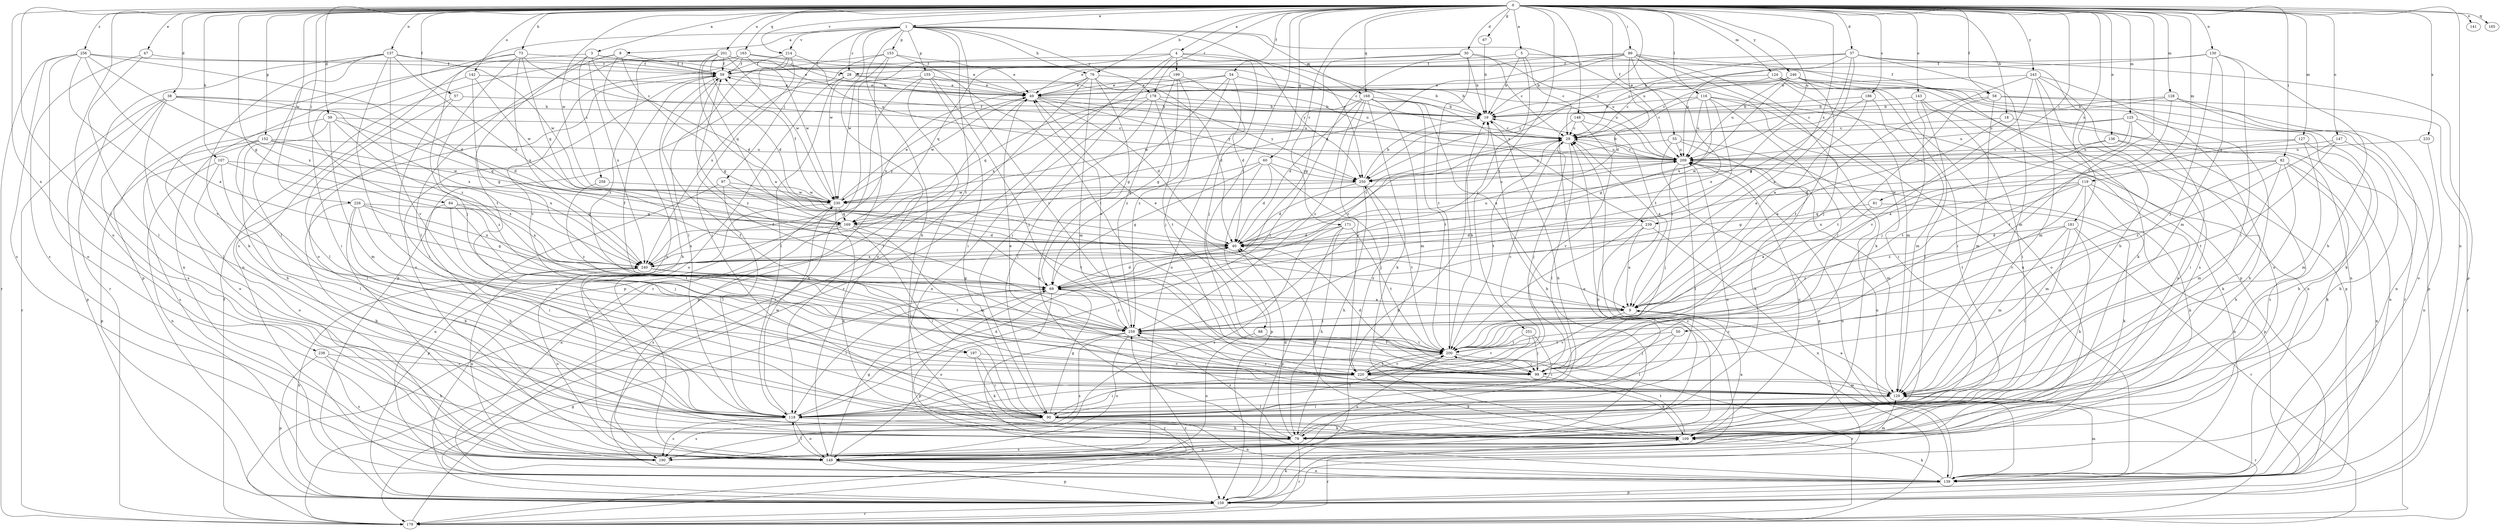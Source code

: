 strict digraph  {
0;
1;
3;
4;
5;
8;
9;
18;
19;
28;
29;
30;
37;
38;
39;
40;
47;
49;
50;
54;
55;
57;
58;
59;
60;
67;
69;
73;
76;
79;
81;
82;
84;
88;
89;
90;
97;
99;
107;
109;
116;
118;
119;
124;
125;
127;
128;
129;
130;
136;
137;
139;
141;
142;
143;
147;
148;
149;
152;
153;
155;
159;
163;
165;
168;
169;
171;
178;
179;
181;
186;
190;
197;
199;
200;
201;
209;
214;
220;
226;
230;
233;
238;
239;
240;
243;
246;
250;
251;
256;
258;
259;
0 -> 1  [label=a];
0 -> 3  [label=a];
0 -> 4  [label=a];
0 -> 5  [label=a];
0 -> 18  [label=b];
0 -> 30  [label=d];
0 -> 37  [label=d];
0 -> 38  [label=d];
0 -> 39  [label=d];
0 -> 47  [label=e];
0 -> 50  [label=f];
0 -> 54  [label=f];
0 -> 55  [label=f];
0 -> 57  [label=f];
0 -> 58  [label=f];
0 -> 60  [label=g];
0 -> 67  [label=g];
0 -> 69  [label=g];
0 -> 73  [label=h];
0 -> 76  [label=h];
0 -> 81  [label=i];
0 -> 82  [label=i];
0 -> 84  [label=i];
0 -> 88  [label=i];
0 -> 89  [label=i];
0 -> 107  [label=k];
0 -> 116  [label=l];
0 -> 118  [label=l];
0 -> 119  [label=m];
0 -> 124  [label=m];
0 -> 125  [label=m];
0 -> 127  [label=m];
0 -> 128  [label=m];
0 -> 130  [label=n];
0 -> 136  [label=n];
0 -> 137  [label=n];
0 -> 139  [label=n];
0 -> 141  [label=o];
0 -> 142  [label=o];
0 -> 143  [label=o];
0 -> 147  [label=o];
0 -> 148  [label=o];
0 -> 149  [label=o];
0 -> 152  [label=p];
0 -> 163  [label=q];
0 -> 165  [label=q];
0 -> 168  [label=q];
0 -> 171  [label=r];
0 -> 178  [label=r];
0 -> 181  [label=s];
0 -> 186  [label=s];
0 -> 201  [label=u];
0 -> 209  [label=u];
0 -> 214  [label=v];
0 -> 226  [label=w];
0 -> 230  [label=w];
0 -> 233  [label=x];
0 -> 238  [label=x];
0 -> 239  [label=x];
0 -> 243  [label=y];
0 -> 246  [label=y];
0 -> 250  [label=y];
0 -> 251  [label=z];
0 -> 256  [label=z];
1 -> 8  [label=a];
1 -> 28  [label=c];
1 -> 76  [label=h];
1 -> 79  [label=h];
1 -> 97  [label=j];
1 -> 153  [label=p];
1 -> 155  [label=p];
1 -> 168  [label=q];
1 -> 178  [label=r];
1 -> 190  [label=s];
1 -> 197  [label=t];
1 -> 209  [label=u];
1 -> 214  [label=v];
1 -> 220  [label=v];
1 -> 230  [label=w];
1 -> 250  [label=y];
3 -> 28  [label=c];
3 -> 40  [label=d];
3 -> 49  [label=e];
3 -> 159  [label=p];
3 -> 197  [label=t];
3 -> 258  [label=z];
4 -> 90  [label=i];
4 -> 99  [label=j];
4 -> 169  [label=q];
4 -> 179  [label=r];
4 -> 199  [label=t];
4 -> 230  [label=w];
4 -> 239  [label=x];
4 -> 250  [label=y];
5 -> 19  [label=b];
5 -> 28  [label=c];
5 -> 29  [label=c];
5 -> 58  [label=f];
5 -> 259  [label=z];
8 -> 59  [label=f];
8 -> 69  [label=g];
8 -> 118  [label=l];
8 -> 149  [label=o];
8 -> 240  [label=x];
9 -> 49  [label=e];
9 -> 220  [label=v];
9 -> 259  [label=z];
18 -> 9  [label=a];
18 -> 29  [label=c];
18 -> 139  [label=n];
19 -> 29  [label=c];
28 -> 19  [label=b];
28 -> 49  [label=e];
28 -> 118  [label=l];
28 -> 149  [label=o];
29 -> 59  [label=f];
29 -> 99  [label=j];
29 -> 118  [label=l];
29 -> 200  [label=t];
29 -> 209  [label=u];
30 -> 19  [label=b];
30 -> 29  [label=c];
30 -> 59  [label=f];
30 -> 69  [label=g];
30 -> 118  [label=l];
30 -> 200  [label=t];
30 -> 209  [label=u];
37 -> 9  [label=a];
37 -> 19  [label=b];
37 -> 59  [label=f];
37 -> 69  [label=g];
37 -> 79  [label=h];
37 -> 129  [label=m];
37 -> 159  [label=p];
37 -> 209  [label=u];
38 -> 19  [label=b];
38 -> 40  [label=d];
38 -> 118  [label=l];
38 -> 159  [label=p];
38 -> 179  [label=r];
38 -> 190  [label=s];
38 -> 240  [label=x];
39 -> 29  [label=c];
39 -> 79  [label=h];
39 -> 129  [label=m];
39 -> 149  [label=o];
39 -> 169  [label=q];
39 -> 259  [label=z];
40 -> 29  [label=c];
40 -> 209  [label=u];
40 -> 240  [label=x];
47 -> 59  [label=f];
47 -> 118  [label=l];
47 -> 190  [label=s];
49 -> 19  [label=b];
49 -> 40  [label=d];
49 -> 159  [label=p];
49 -> 209  [label=u];
49 -> 230  [label=w];
49 -> 250  [label=y];
50 -> 99  [label=j];
50 -> 118  [label=l];
50 -> 200  [label=t];
54 -> 49  [label=e];
54 -> 139  [label=n];
54 -> 149  [label=o];
54 -> 209  [label=u];
54 -> 240  [label=x];
54 -> 259  [label=z];
55 -> 79  [label=h];
55 -> 139  [label=n];
55 -> 159  [label=p];
55 -> 209  [label=u];
55 -> 250  [label=y];
57 -> 19  [label=b];
57 -> 90  [label=i];
57 -> 118  [label=l];
58 -> 19  [label=b];
58 -> 129  [label=m];
58 -> 139  [label=n];
58 -> 179  [label=r];
58 -> 200  [label=t];
59 -> 49  [label=e];
59 -> 79  [label=h];
59 -> 149  [label=o];
59 -> 259  [label=z];
60 -> 40  [label=d];
60 -> 69  [label=g];
60 -> 99  [label=j];
60 -> 159  [label=p];
60 -> 169  [label=q];
60 -> 250  [label=y];
67 -> 19  [label=b];
69 -> 9  [label=a];
69 -> 29  [label=c];
69 -> 40  [label=d];
69 -> 118  [label=l];
69 -> 149  [label=o];
69 -> 159  [label=p];
69 -> 259  [label=z];
73 -> 29  [label=c];
73 -> 59  [label=f];
73 -> 99  [label=j];
73 -> 139  [label=n];
73 -> 169  [label=q];
73 -> 240  [label=x];
73 -> 259  [label=z];
76 -> 19  [label=b];
76 -> 40  [label=d];
76 -> 49  [label=e];
76 -> 69  [label=g];
76 -> 129  [label=m];
76 -> 179  [label=r];
76 -> 240  [label=x];
79 -> 19  [label=b];
79 -> 40  [label=d];
79 -> 179  [label=r];
79 -> 190  [label=s];
79 -> 209  [label=u];
79 -> 259  [label=z];
81 -> 9  [label=a];
81 -> 109  [label=k];
81 -> 169  [label=q];
82 -> 69  [label=g];
82 -> 79  [label=h];
82 -> 109  [label=k];
82 -> 129  [label=m];
82 -> 139  [label=n];
82 -> 220  [label=v];
82 -> 250  [label=y];
84 -> 79  [label=h];
84 -> 99  [label=j];
84 -> 169  [label=q];
84 -> 200  [label=t];
84 -> 240  [label=x];
88 -> 149  [label=o];
88 -> 200  [label=t];
89 -> 19  [label=b];
89 -> 40  [label=d];
89 -> 49  [label=e];
89 -> 59  [label=f];
89 -> 99  [label=j];
89 -> 109  [label=k];
89 -> 139  [label=n];
89 -> 159  [label=p];
89 -> 169  [label=q];
89 -> 200  [label=t];
90 -> 69  [label=g];
90 -> 79  [label=h];
90 -> 139  [label=n];
90 -> 190  [label=s];
90 -> 200  [label=t];
97 -> 118  [label=l];
97 -> 139  [label=n];
97 -> 200  [label=t];
97 -> 230  [label=w];
99 -> 40  [label=d];
99 -> 59  [label=f];
99 -> 109  [label=k];
107 -> 118  [label=l];
107 -> 139  [label=n];
107 -> 149  [label=o];
107 -> 240  [label=x];
107 -> 250  [label=y];
109 -> 9  [label=a];
109 -> 40  [label=d];
109 -> 149  [label=o];
109 -> 179  [label=r];
109 -> 200  [label=t];
109 -> 209  [label=u];
116 -> 19  [label=b];
116 -> 29  [label=c];
116 -> 69  [label=g];
116 -> 90  [label=i];
116 -> 99  [label=j];
116 -> 139  [label=n];
116 -> 209  [label=u];
116 -> 259  [label=z];
118 -> 40  [label=d];
118 -> 109  [label=k];
118 -> 149  [label=o];
118 -> 190  [label=s];
118 -> 230  [label=w];
119 -> 109  [label=k];
119 -> 129  [label=m];
119 -> 139  [label=n];
119 -> 200  [label=t];
119 -> 230  [label=w];
119 -> 240  [label=x];
119 -> 259  [label=z];
124 -> 29  [label=c];
124 -> 49  [label=e];
124 -> 90  [label=i];
124 -> 129  [label=m];
124 -> 149  [label=o];
124 -> 159  [label=p];
125 -> 9  [label=a];
125 -> 29  [label=c];
125 -> 79  [label=h];
125 -> 90  [label=i];
125 -> 200  [label=t];
125 -> 209  [label=u];
127 -> 40  [label=d];
127 -> 79  [label=h];
127 -> 129  [label=m];
127 -> 209  [label=u];
128 -> 19  [label=b];
128 -> 29  [label=c];
128 -> 109  [label=k];
128 -> 149  [label=o];
128 -> 200  [label=t];
129 -> 9  [label=a];
129 -> 49  [label=e];
129 -> 59  [label=f];
129 -> 90  [label=i];
129 -> 118  [label=l];
129 -> 179  [label=r];
129 -> 259  [label=z];
130 -> 29  [label=c];
130 -> 59  [label=f];
130 -> 79  [label=h];
130 -> 90  [label=i];
130 -> 99  [label=j];
130 -> 129  [label=m];
136 -> 109  [label=k];
136 -> 190  [label=s];
136 -> 209  [label=u];
136 -> 230  [label=w];
137 -> 40  [label=d];
137 -> 59  [label=f];
137 -> 90  [label=i];
137 -> 109  [label=k];
137 -> 118  [label=l];
137 -> 179  [label=r];
137 -> 220  [label=v];
137 -> 230  [label=w];
139 -> 109  [label=k];
139 -> 129  [label=m];
139 -> 159  [label=p];
139 -> 209  [label=u];
142 -> 49  [label=e];
142 -> 69  [label=g];
142 -> 90  [label=i];
142 -> 230  [label=w];
143 -> 19  [label=b];
143 -> 90  [label=i];
143 -> 99  [label=j];
143 -> 118  [label=l];
143 -> 149  [label=o];
147 -> 79  [label=h];
147 -> 200  [label=t];
147 -> 209  [label=u];
147 -> 259  [label=z];
148 -> 9  [label=a];
148 -> 29  [label=c];
148 -> 149  [label=o];
148 -> 220  [label=v];
149 -> 69  [label=g];
149 -> 118  [label=l];
149 -> 129  [label=m];
149 -> 139  [label=n];
149 -> 159  [label=p];
152 -> 90  [label=i];
152 -> 159  [label=p];
152 -> 190  [label=s];
152 -> 209  [label=u];
152 -> 230  [label=w];
152 -> 240  [label=x];
153 -> 49  [label=e];
153 -> 59  [label=f];
153 -> 149  [label=o];
153 -> 179  [label=r];
153 -> 200  [label=t];
153 -> 240  [label=x];
155 -> 49  [label=e];
155 -> 90  [label=i];
155 -> 99  [label=j];
155 -> 118  [label=l];
155 -> 139  [label=n];
155 -> 159  [label=p];
155 -> 209  [label=u];
159 -> 19  [label=b];
159 -> 29  [label=c];
159 -> 109  [label=k];
159 -> 179  [label=r];
159 -> 240  [label=x];
163 -> 29  [label=c];
163 -> 49  [label=e];
163 -> 59  [label=f];
163 -> 139  [label=n];
163 -> 149  [label=o];
163 -> 220  [label=v];
163 -> 230  [label=w];
168 -> 9  [label=a];
168 -> 19  [label=b];
168 -> 40  [label=d];
168 -> 109  [label=k];
168 -> 129  [label=m];
168 -> 200  [label=t];
168 -> 220  [label=v];
168 -> 230  [label=w];
168 -> 259  [label=z];
169 -> 40  [label=d];
169 -> 90  [label=i];
169 -> 129  [label=m];
169 -> 190  [label=s];
169 -> 240  [label=x];
171 -> 40  [label=d];
171 -> 79  [label=h];
171 -> 159  [label=p];
171 -> 190  [label=s];
171 -> 200  [label=t];
178 -> 19  [label=b];
178 -> 90  [label=i];
178 -> 139  [label=n];
178 -> 169  [label=q];
178 -> 200  [label=t];
178 -> 250  [label=y];
179 -> 29  [label=c];
179 -> 59  [label=f];
179 -> 69  [label=g];
179 -> 259  [label=z];
181 -> 40  [label=d];
181 -> 79  [label=h];
181 -> 118  [label=l];
181 -> 129  [label=m];
181 -> 179  [label=r];
181 -> 259  [label=z];
186 -> 9  [label=a];
186 -> 19  [label=b];
186 -> 129  [label=m];
186 -> 240  [label=x];
190 -> 19  [label=b];
190 -> 29  [label=c];
190 -> 240  [label=x];
197 -> 90  [label=i];
197 -> 109  [label=k];
197 -> 220  [label=v];
199 -> 40  [label=d];
199 -> 49  [label=e];
199 -> 69  [label=g];
199 -> 99  [label=j];
199 -> 259  [label=z];
200 -> 19  [label=b];
200 -> 99  [label=j];
200 -> 179  [label=r];
200 -> 190  [label=s];
200 -> 220  [label=v];
201 -> 9  [label=a];
201 -> 19  [label=b];
201 -> 40  [label=d];
201 -> 49  [label=e];
201 -> 59  [label=f];
201 -> 169  [label=q];
201 -> 230  [label=w];
201 -> 259  [label=z];
209 -> 19  [label=b];
209 -> 29  [label=c];
209 -> 99  [label=j];
209 -> 118  [label=l];
209 -> 129  [label=m];
209 -> 159  [label=p];
209 -> 250  [label=y];
214 -> 59  [label=f];
214 -> 90  [label=i];
214 -> 118  [label=l];
214 -> 159  [label=p];
214 -> 209  [label=u];
220 -> 29  [label=c];
220 -> 90  [label=i];
220 -> 109  [label=k];
220 -> 129  [label=m];
220 -> 200  [label=t];
220 -> 250  [label=y];
226 -> 69  [label=g];
226 -> 79  [label=h];
226 -> 90  [label=i];
226 -> 109  [label=k];
226 -> 169  [label=q];
226 -> 220  [label=v];
226 -> 240  [label=x];
230 -> 49  [label=e];
230 -> 59  [label=f];
230 -> 109  [label=k];
230 -> 139  [label=n];
230 -> 159  [label=p];
230 -> 169  [label=q];
230 -> 209  [label=u];
233 -> 139  [label=n];
233 -> 209  [label=u];
238 -> 79  [label=h];
238 -> 159  [label=p];
238 -> 190  [label=s];
238 -> 220  [label=v];
239 -> 9  [label=a];
239 -> 40  [label=d];
239 -> 118  [label=l];
239 -> 139  [label=n];
240 -> 69  [label=g];
240 -> 149  [label=o];
240 -> 200  [label=t];
243 -> 9  [label=a];
243 -> 49  [label=e];
243 -> 109  [label=k];
243 -> 129  [label=m];
243 -> 149  [label=o];
243 -> 190  [label=s];
243 -> 220  [label=v];
246 -> 29  [label=c];
246 -> 49  [label=e];
246 -> 139  [label=n];
246 -> 159  [label=p];
246 -> 179  [label=r];
246 -> 200  [label=t];
246 -> 209  [label=u];
246 -> 240  [label=x];
246 -> 250  [label=y];
250 -> 19  [label=b];
250 -> 40  [label=d];
250 -> 79  [label=h];
250 -> 200  [label=t];
250 -> 230  [label=w];
251 -> 90  [label=i];
251 -> 99  [label=j];
251 -> 200  [label=t];
251 -> 220  [label=v];
256 -> 9  [label=a];
256 -> 40  [label=d];
256 -> 59  [label=f];
256 -> 149  [label=o];
256 -> 179  [label=r];
256 -> 190  [label=s];
256 -> 220  [label=v];
256 -> 240  [label=x];
258 -> 230  [label=w];
258 -> 259  [label=z];
259 -> 49  [label=e];
259 -> 59  [label=f];
259 -> 149  [label=o];
259 -> 179  [label=r];
259 -> 190  [label=s];
259 -> 200  [label=t];
}
